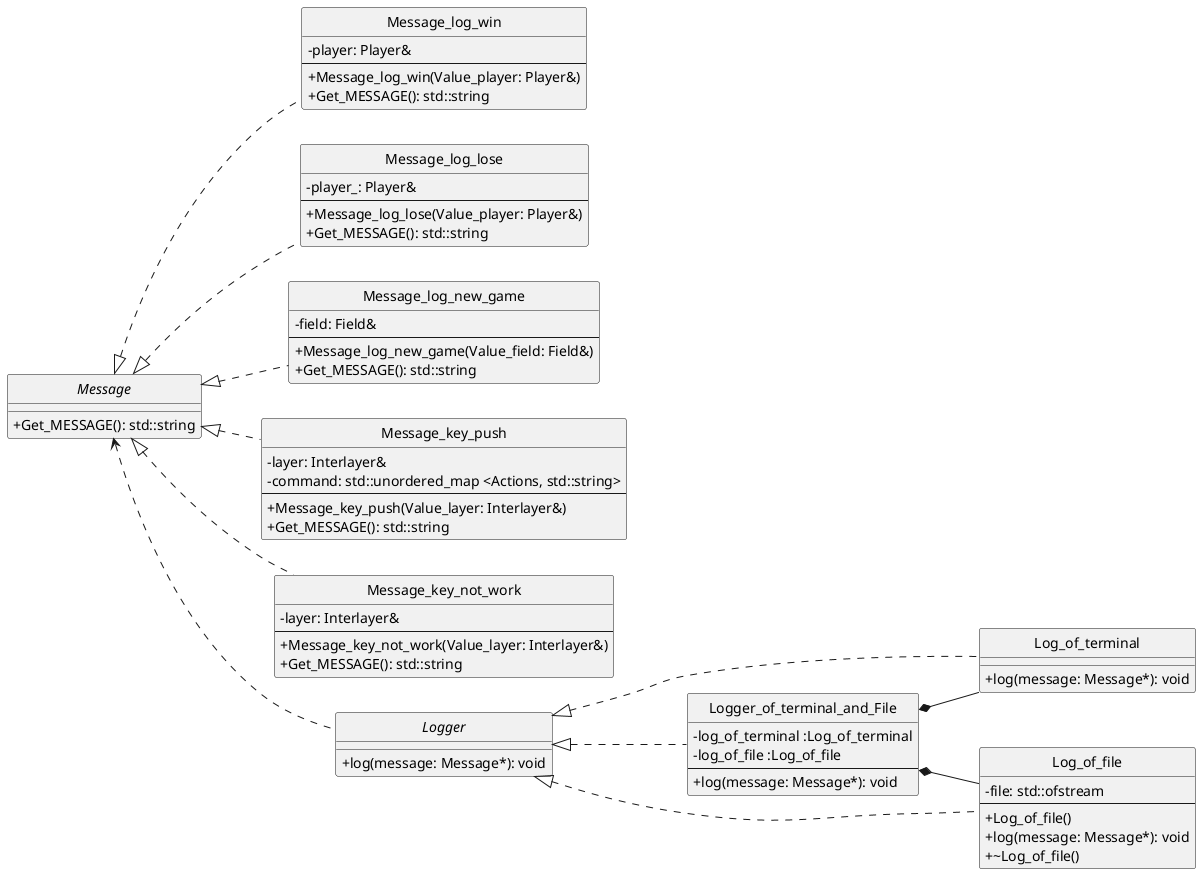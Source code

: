 @startuml UML_Garanin_lab.puml

hide circle
skinparam classAttributeIconSize 0
left to right direction

abstract class Message {
    + Get_MESSAGE(): std::string
}

class Message_log_win {
    - player: Player&
    --
    + Message_log_win(Value_player: Player&)
    + Get_MESSAGE(): std::string
}

class Message_log_lose {
    - player_: Player&
    --
    + Message_log_lose(Value_player: Player&)
    + Get_MESSAGE(): std::string
}

class Message_log_new_game {
    - field: Field&
    --
    + Message_log_new_game(Value_field: Field&)
    + Get_MESSAGE(): std::string
}

class Message_key_push {
    - layer: Interlayer&
    - command: std::unordered_map <Actions, std::string>
    --
    + Message_key_push(Value_layer: Interlayer&)
    + Get_MESSAGE(): std::string
}

class Message_key_not_work {
    - layer: Interlayer&
    --
    + Message_key_not_work(Value_layer: Interlayer&)
    + Get_MESSAGE(): std::string
}

abstract class Logger {
    + log(message: Message*): void
}

class Log_of_terminal {
    + log(message: Message*): void
}

class Log_of_file {
    - file: std::ofstream
    --
    + Log_of_file()
    + log(message: Message*): void
    + ~Log_of_file()
}

class Logger_of_terminal_and_File{
    - log_of_terminal :Log_of_terminal
    - log_of_file :Log_of_file
    --
    + log(message: Message*): void
}

Message <|.. Message_log_win
Message <|.. Message_log_lose
Message <|.. Message_log_new_game
Message <|.. Message_key_push
Message <|.. Message_key_not_work
Logger <|.. Log_of_terminal
Logger <|.. Log_of_file
Logger <|.. Logger_of_terminal_and_File
Message <.. Logger
Logger_of_terminal_and_File *-- Log_of_terminal
Logger_of_terminal_and_File *-- Log_of_file

@enduml
